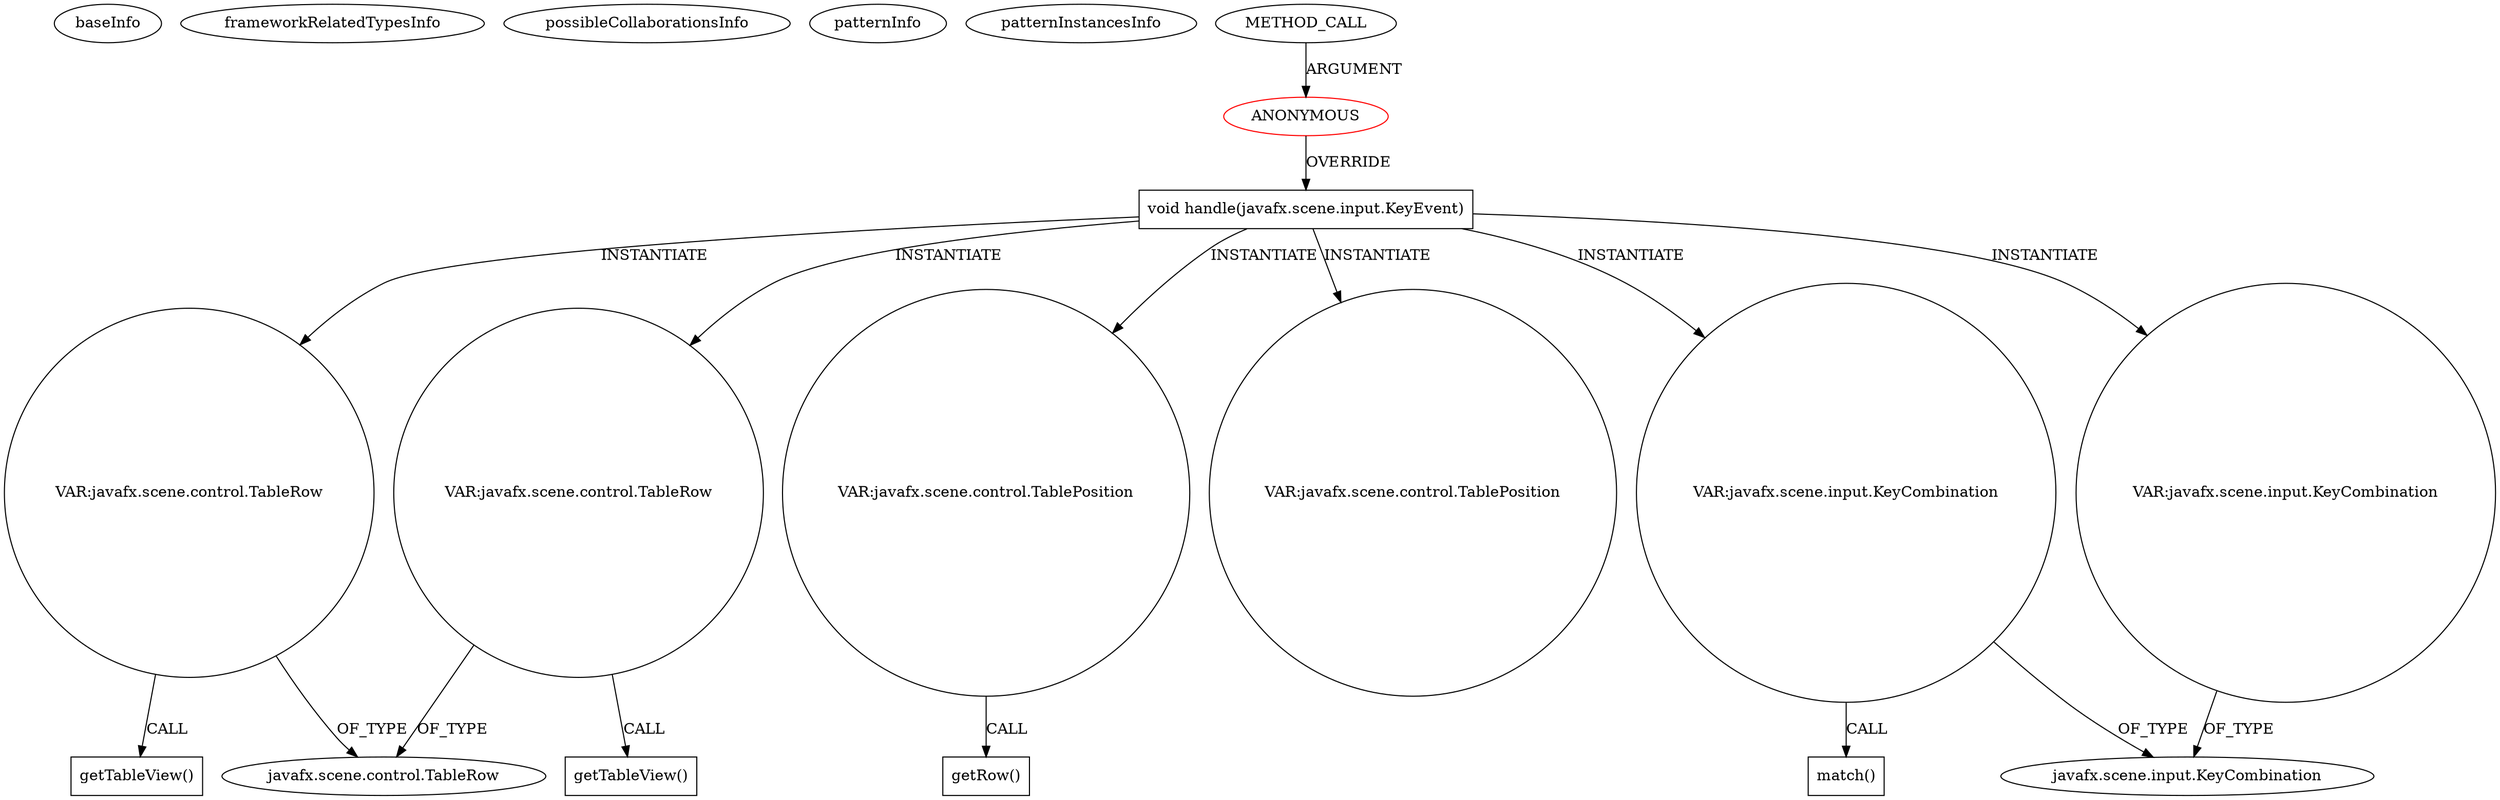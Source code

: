 digraph {
baseInfo[graphId=4170,category="pattern",isAnonymous=true,possibleRelation=false]
frameworkRelatedTypesInfo[]
possibleCollaborationsInfo[]
patternInfo[frequency=2.0,patternRootClient=0]
patternInstancesInfo[0="svadlamudi-GaussJordanElimination~/svadlamudi-GaussJordanElimination/GaussJordanElimination-master/src/gauss/jordan/elimination/EditingTableCell.java~void createTextField()~4378"]
21[label="javafx.scene.control.TableRow",vertexType="FRAMEWORK_CLASS_TYPE",isFrameworkType=false]
19[label="VAR:javafx.scene.control.TableRow",vertexType="VARIABLE_EXPRESION",isFrameworkType=false,shape=circle]
20[label="getTableView()",vertexType="INSIDE_CALL",isFrameworkType=false,shape=box]
31[label="VAR:javafx.scene.control.TableRow",vertexType="VARIABLE_EXPRESION",isFrameworkType=false,shape=circle]
32[label="getTableView()",vertexType="INSIDE_CALL",isFrameworkType=false,shape=box]
4[label="void handle(javafx.scene.input.KeyEvent)",vertexType="OVERRIDING_METHOD_DECLARATION",isFrameworkType=false,shape=box]
13[label="VAR:javafx.scene.control.TablePosition",vertexType="VARIABLE_EXPRESION",isFrameworkType=false,shape=circle]
25[label="VAR:javafx.scene.control.TablePosition",vertexType="VARIABLE_EXPRESION",isFrameworkType=false,shape=circle]
14[label="getRow()",vertexType="INSIDE_CALL",isFrameworkType=false,shape=box]
0[label="ANONYMOUS",vertexType="ROOT_ANONYMOUS_DECLARATION",isFrameworkType=false,color=red]
2[label="METHOD_CALL",vertexType="OUTSIDE_CALL",isFrameworkType=false]
50[label="VAR:javafx.scene.input.KeyCombination",vertexType="VARIABLE_EXPRESION",isFrameworkType=false,shape=circle]
51[label="match()",vertexType="INSIDE_CALL",isFrameworkType=false,shape=box]
9[label="javafx.scene.input.KeyCombination",vertexType="FRAMEWORK_CLASS_TYPE",isFrameworkType=false]
38[label="VAR:javafx.scene.input.KeyCombination",vertexType="VARIABLE_EXPRESION",isFrameworkType=false,shape=circle]
4->25[label="INSTANTIATE"]
50->9[label="OF_TYPE"]
4->19[label="INSTANTIATE"]
13->14[label="CALL"]
4->13[label="INSTANTIATE"]
38->9[label="OF_TYPE"]
4->50[label="INSTANTIATE"]
31->21[label="OF_TYPE"]
19->20[label="CALL"]
4->38[label="INSTANTIATE"]
50->51[label="CALL"]
2->0[label="ARGUMENT"]
4->31[label="INSTANTIATE"]
0->4[label="OVERRIDE"]
31->32[label="CALL"]
19->21[label="OF_TYPE"]
}
